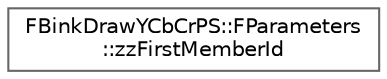 digraph "Graphical Class Hierarchy"
{
 // INTERACTIVE_SVG=YES
 // LATEX_PDF_SIZE
  bgcolor="transparent";
  edge [fontname=Helvetica,fontsize=10,labelfontname=Helvetica,labelfontsize=10];
  node [fontname=Helvetica,fontsize=10,shape=box,height=0.2,width=0.4];
  rankdir="LR";
  Node0 [id="Node000000",label="FBinkDrawYCbCrPS::FParameters\l::zzFirstMemberId",height=0.2,width=0.4,color="grey40", fillcolor="white", style="filled",URL="$d5/d16/structFBinkDrawYCbCrPS_1_1FParameters_1_1zzFirstMemberId.html",tooltip=" "];
}
